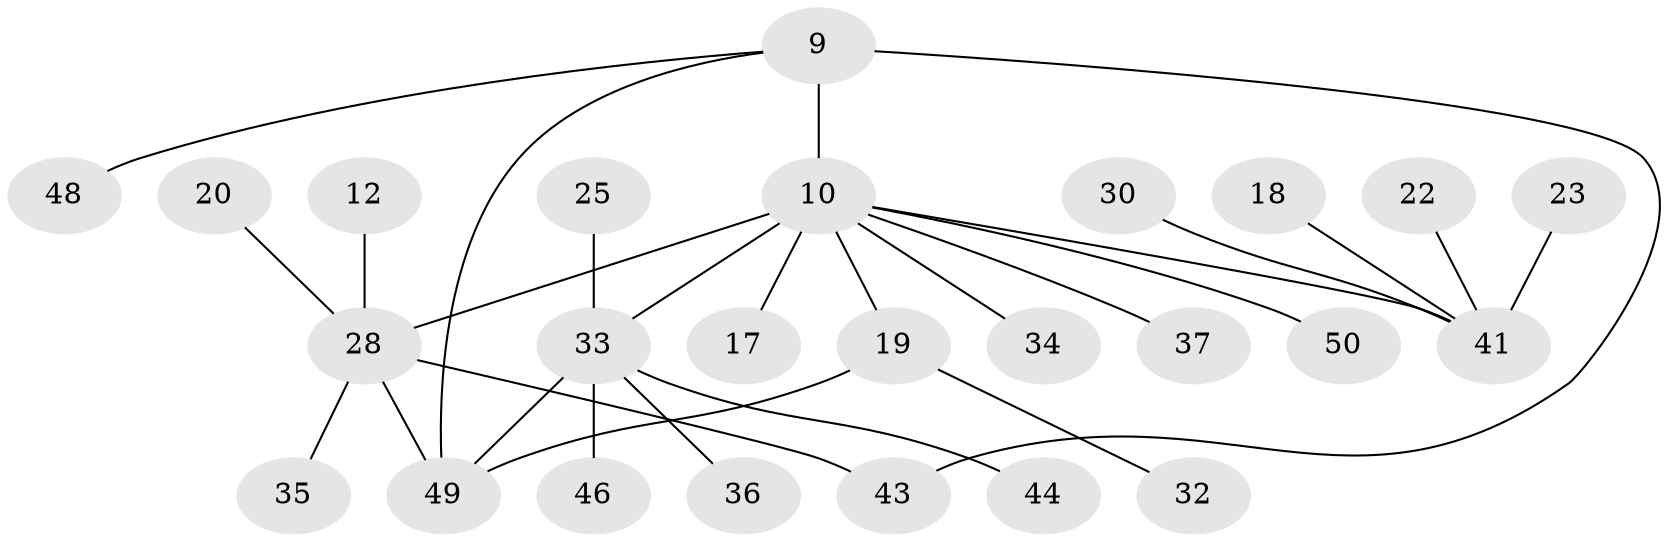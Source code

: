 // original degree distribution, {3: 0.12, 9: 0.04, 5: 0.04, 8: 0.04, 6: 0.02, 4: 0.02, 2: 0.2, 1: 0.52}
// Generated by graph-tools (version 1.1) at 2025/55/03/09/25 04:55:57]
// undirected, 25 vertices, 28 edges
graph export_dot {
graph [start="1"]
  node [color=gray90,style=filled];
  9;
  10 [super="+7+2"];
  12;
  17;
  18;
  19 [super="+1"];
  20;
  22;
  23;
  25;
  28 [super="+6"];
  30;
  32;
  33 [super="+16+3+15"];
  34;
  35 [super="+27"];
  36;
  37;
  41 [super="+40"];
  43 [super="+29"];
  44;
  46;
  48 [super="+26+39+42"];
  49 [super="+5+45"];
  50 [super="+24+47"];
  9 -- 10 [weight=2];
  9 -- 49;
  9 -- 48;
  9 -- 43;
  10 -- 41 [weight=2];
  10 -- 19 [weight=2];
  10 -- 34;
  10 -- 37;
  10 -- 17;
  10 -- 28 [weight=3];
  10 -- 50;
  10 -- 33 [weight=2];
  12 -- 28;
  18 -- 41;
  19 -- 32;
  19 -- 49;
  20 -- 28;
  22 -- 41;
  23 -- 41;
  25 -- 33;
  28 -- 43;
  28 -- 49;
  28 -- 35;
  30 -- 41;
  33 -- 36;
  33 -- 44;
  33 -- 46;
  33 -- 49;
}
